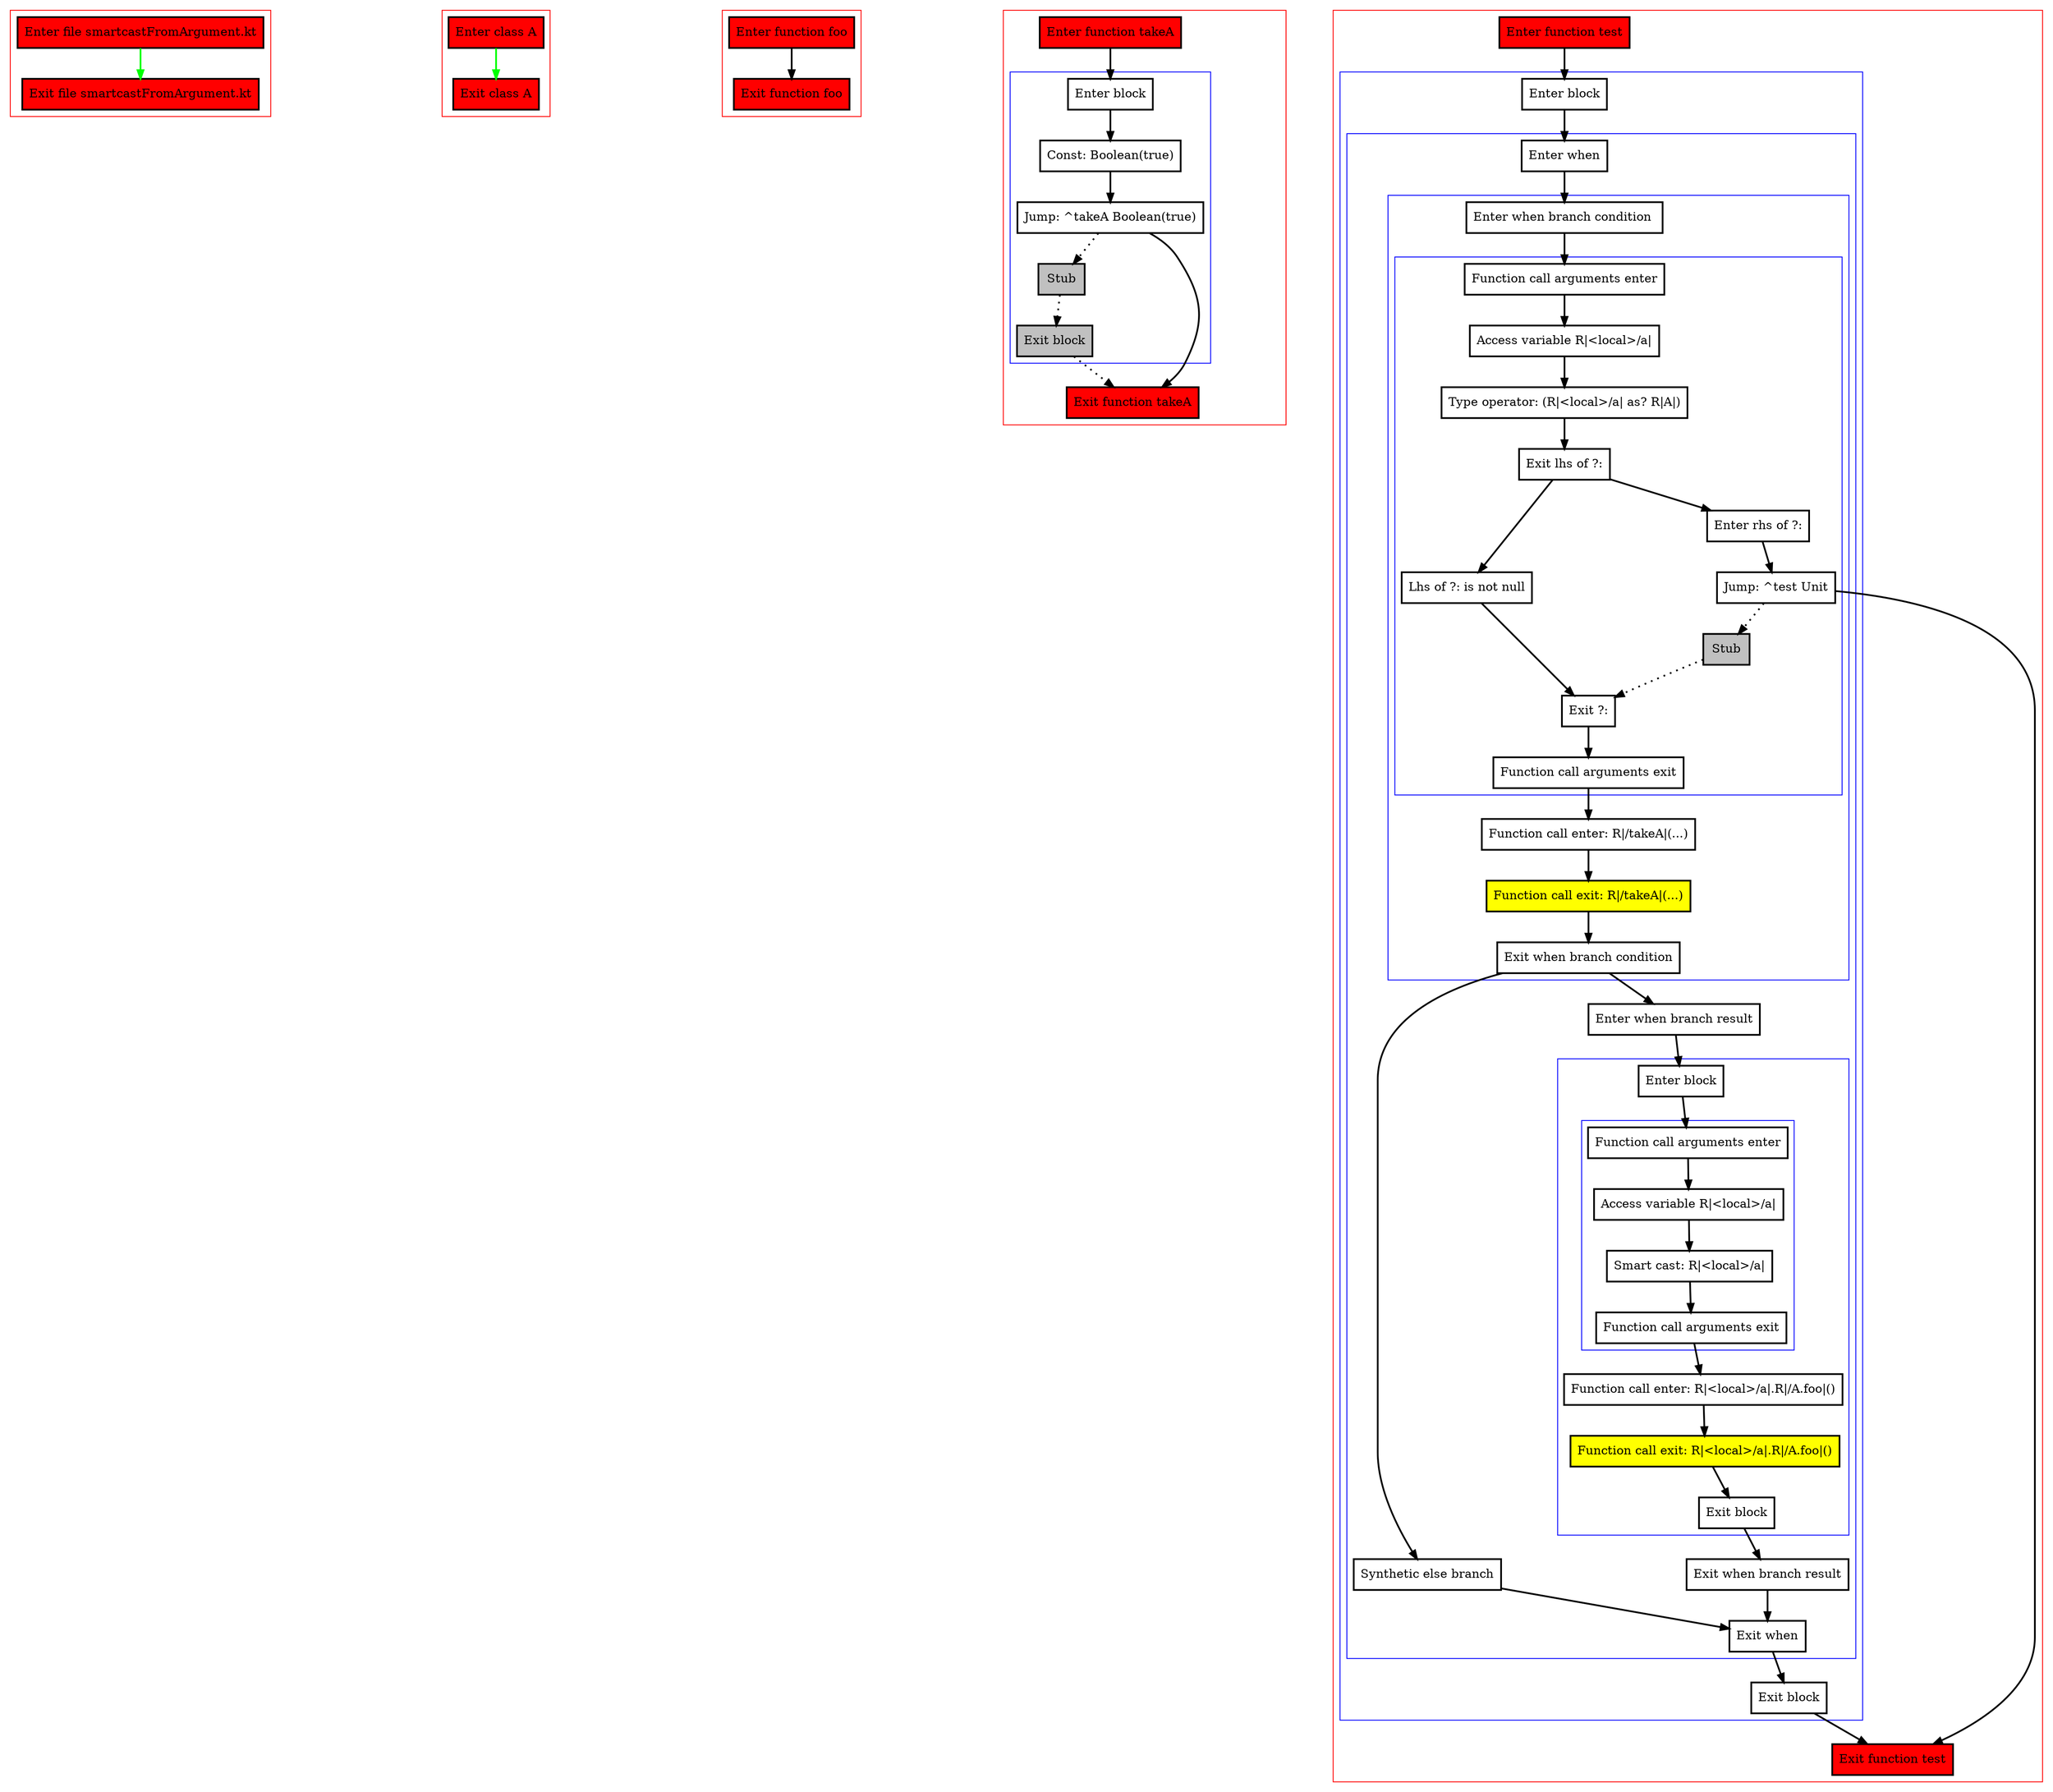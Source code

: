 digraph smartcastFromArgument_kt {
    graph [nodesep=3]
    node [shape=box penwidth=2]
    edge [penwidth=2]

    subgraph cluster_0 {
        color=red
        0 [label="Enter file smartcastFromArgument.kt" style="filled" fillcolor=red];
        1 [label="Exit file smartcastFromArgument.kt" style="filled" fillcolor=red];
    }
    0 -> {1} [color=green];

    subgraph cluster_1 {
        color=red
        2 [label="Enter class A" style="filled" fillcolor=red];
        3 [label="Exit class A" style="filled" fillcolor=red];
    }
    2 -> {3} [color=green];

    subgraph cluster_2 {
        color=red
        4 [label="Enter function foo" style="filled" fillcolor=red];
        5 [label="Exit function foo" style="filled" fillcolor=red];
    }
    4 -> {5};

    subgraph cluster_3 {
        color=red
        6 [label="Enter function takeA" style="filled" fillcolor=red];
        subgraph cluster_4 {
            color=blue
            7 [label="Enter block"];
            8 [label="Const: Boolean(true)"];
            9 [label="Jump: ^takeA Boolean(true)"];
            10 [label="Stub" style="filled" fillcolor=gray];
            11 [label="Exit block" style="filled" fillcolor=gray];
        }
        12 [label="Exit function takeA" style="filled" fillcolor=red];
    }
    6 -> {7};
    7 -> {8};
    8 -> {9};
    9 -> {12};
    9 -> {10} [style=dotted];
    10 -> {11} [style=dotted];
    11 -> {12} [style=dotted];

    subgraph cluster_5 {
        color=red
        13 [label="Enter function test" style="filled" fillcolor=red];
        subgraph cluster_6 {
            color=blue
            14 [label="Enter block"];
            subgraph cluster_7 {
                color=blue
                15 [label="Enter when"];
                subgraph cluster_8 {
                    color=blue
                    16 [label="Enter when branch condition "];
                    subgraph cluster_9 {
                        color=blue
                        17 [label="Function call arguments enter"];
                        18 [label="Access variable R|<local>/a|"];
                        19 [label="Type operator: (R|<local>/a| as? R|A|)"];
                        20 [label="Exit lhs of ?:"];
                        21 [label="Enter rhs of ?:"];
                        22 [label="Jump: ^test Unit"];
                        23 [label="Stub" style="filled" fillcolor=gray];
                        24 [label="Lhs of ?: is not null"];
                        25 [label="Exit ?:"];
                        26 [label="Function call arguments exit"];
                    }
                    27 [label="Function call enter: R|/takeA|(...)"];
                    28 [label="Function call exit: R|/takeA|(...)" style="filled" fillcolor=yellow];
                    29 [label="Exit when branch condition"];
                }
                30 [label="Synthetic else branch"];
                31 [label="Enter when branch result"];
                subgraph cluster_10 {
                    color=blue
                    32 [label="Enter block"];
                    subgraph cluster_11 {
                        color=blue
                        33 [label="Function call arguments enter"];
                        34 [label="Access variable R|<local>/a|"];
                        35 [label="Smart cast: R|<local>/a|"];
                        36 [label="Function call arguments exit"];
                    }
                    37 [label="Function call enter: R|<local>/a|.R|/A.foo|()"];
                    38 [label="Function call exit: R|<local>/a|.R|/A.foo|()" style="filled" fillcolor=yellow];
                    39 [label="Exit block"];
                }
                40 [label="Exit when branch result"];
                41 [label="Exit when"];
            }
            42 [label="Exit block"];
        }
        43 [label="Exit function test" style="filled" fillcolor=red];
    }
    13 -> {14};
    14 -> {15};
    15 -> {16};
    16 -> {17};
    17 -> {18};
    18 -> {19};
    19 -> {20};
    20 -> {21 24};
    21 -> {22};
    22 -> {43};
    22 -> {23} [style=dotted];
    23 -> {25} [style=dotted];
    24 -> {25};
    25 -> {26};
    26 -> {27};
    27 -> {28};
    28 -> {29};
    29 -> {30 31};
    30 -> {41};
    31 -> {32};
    32 -> {33};
    33 -> {34};
    34 -> {35};
    35 -> {36};
    36 -> {37};
    37 -> {38};
    38 -> {39};
    39 -> {40};
    40 -> {41};
    41 -> {42};
    42 -> {43};

}

